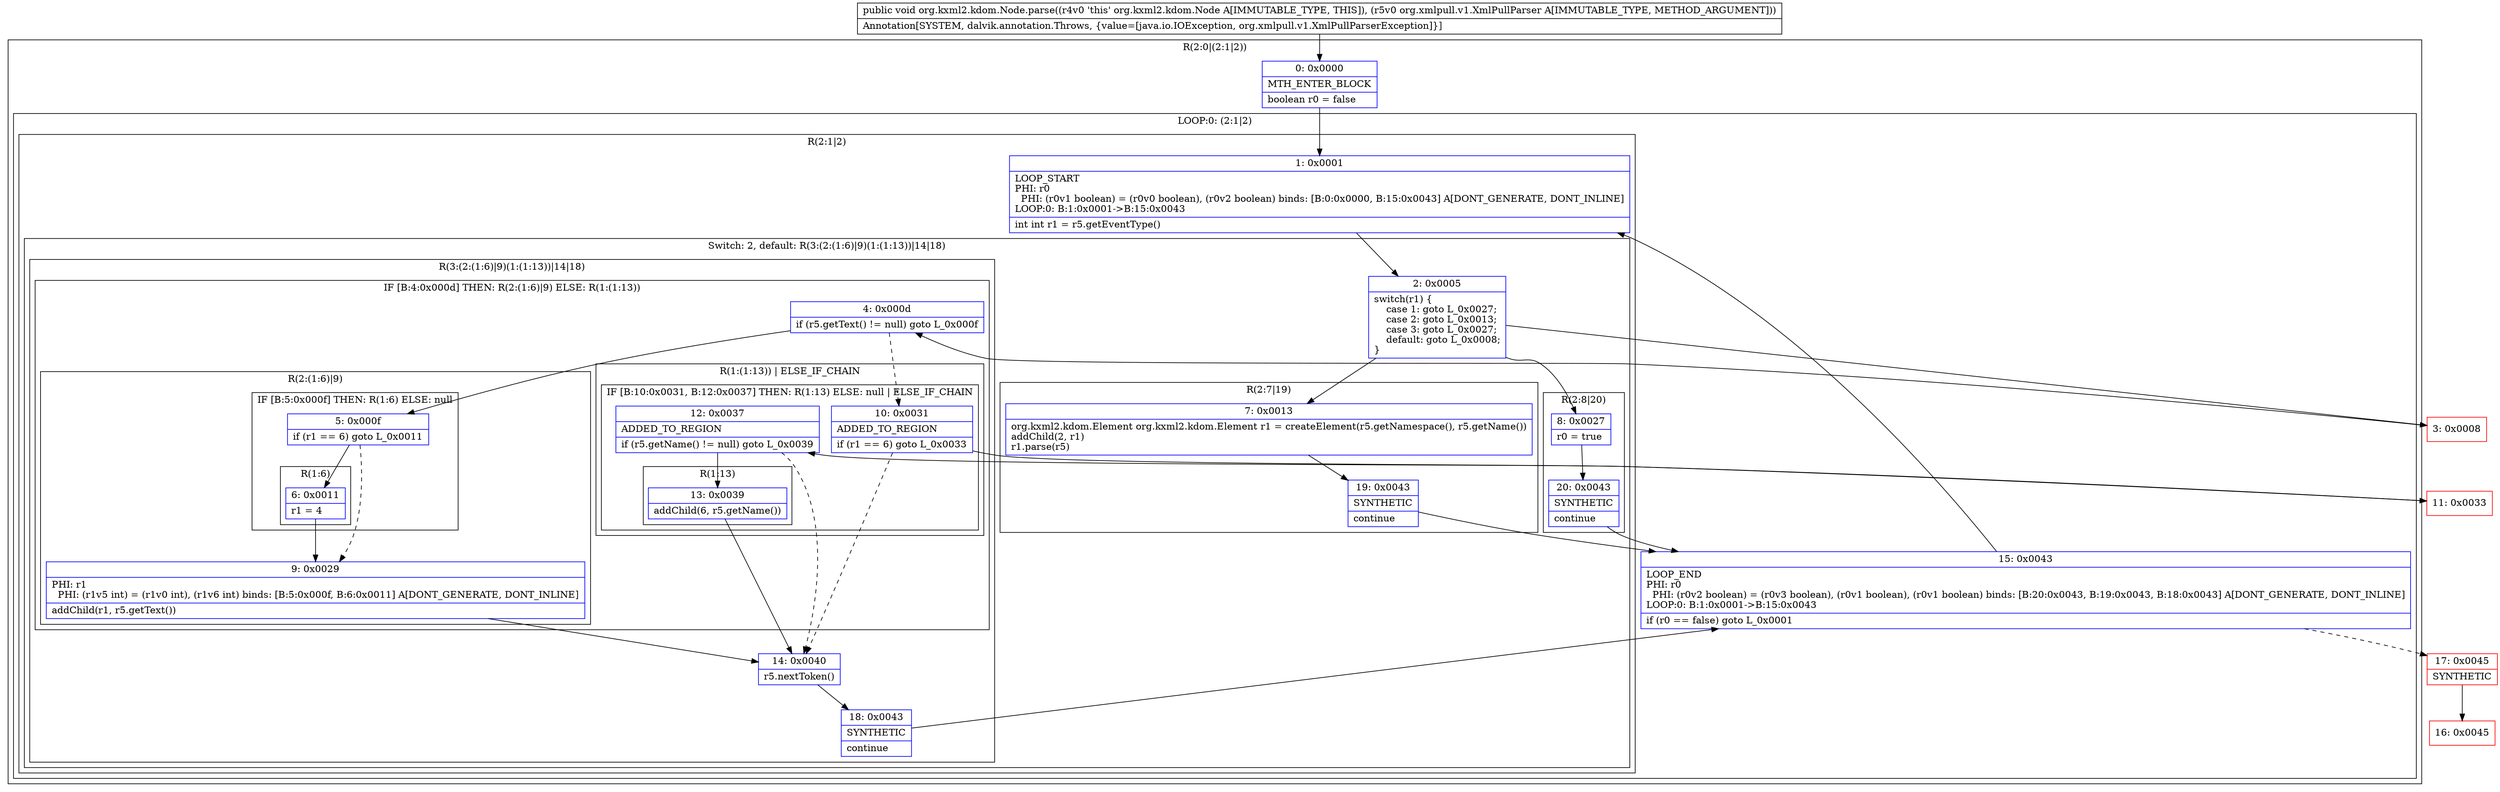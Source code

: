 digraph "CFG fororg.kxml2.kdom.Node.parse(Lorg\/xmlpull\/v1\/XmlPullParser;)V" {
subgraph cluster_Region_1154746163 {
label = "R(2:0|(2:1|2))";
node [shape=record,color=blue];
Node_0 [shape=record,label="{0\:\ 0x0000|MTH_ENTER_BLOCK\l|boolean r0 = false\l}"];
subgraph cluster_LoopRegion_1394790573 {
label = "LOOP:0: (2:1|2)";
node [shape=record,color=blue];
Node_15 [shape=record,label="{15\:\ 0x0043|LOOP_END\lPHI: r0 \l  PHI: (r0v2 boolean) = (r0v3 boolean), (r0v1 boolean), (r0v1 boolean) binds: [B:20:0x0043, B:19:0x0043, B:18:0x0043] A[DONT_GENERATE, DONT_INLINE]\lLOOP:0: B:1:0x0001\-\>B:15:0x0043\l|if (r0 == false) goto L_0x0001\l}"];
subgraph cluster_Region_206217057 {
label = "R(2:1|2)";
node [shape=record,color=blue];
Node_1 [shape=record,label="{1\:\ 0x0001|LOOP_START\lPHI: r0 \l  PHI: (r0v1 boolean) = (r0v0 boolean), (r0v2 boolean) binds: [B:0:0x0000, B:15:0x0043] A[DONT_GENERATE, DONT_INLINE]\lLOOP:0: B:1:0x0001\-\>B:15:0x0043\l|int int r1 = r5.getEventType()\l}"];
subgraph cluster_SwitchRegion_984719587 {
label = "Switch: 2, default: R(3:(2:(1:6)|9)(1:(1:13))|14|18)";
node [shape=record,color=blue];
Node_2 [shape=record,label="{2\:\ 0x0005|switch(r1) \{\l    case 1: goto L_0x0027;\l    case 2: goto L_0x0013;\l    case 3: goto L_0x0027;\l    default: goto L_0x0008;\l\}\l}"];
subgraph cluster_Region_648974814 {
label = "R(2:8|20)";
node [shape=record,color=blue];
Node_8 [shape=record,label="{8\:\ 0x0027|r0 = true\l}"];
Node_20 [shape=record,label="{20\:\ 0x0043|SYNTHETIC\l|continue\l}"];
}
subgraph cluster_Region_1735228549 {
label = "R(2:7|19)";
node [shape=record,color=blue];
Node_7 [shape=record,label="{7\:\ 0x0013|org.kxml2.kdom.Element org.kxml2.kdom.Element r1 = createElement(r5.getNamespace(), r5.getName())\laddChild(2, r1)\lr1.parse(r5)\l}"];
Node_19 [shape=record,label="{19\:\ 0x0043|SYNTHETIC\l|continue\l}"];
}
subgraph cluster_Region_1294839465 {
label = "R(3:(2:(1:6)|9)(1:(1:13))|14|18)";
node [shape=record,color=blue];
subgraph cluster_IfRegion_1374405699 {
label = "IF [B:4:0x000d] THEN: R(2:(1:6)|9) ELSE: R(1:(1:13))";
node [shape=record,color=blue];
Node_4 [shape=record,label="{4\:\ 0x000d|if (r5.getText() != null) goto L_0x000f\l}"];
subgraph cluster_Region_1357670595 {
label = "R(2:(1:6)|9)";
node [shape=record,color=blue];
subgraph cluster_IfRegion_2136189088 {
label = "IF [B:5:0x000f] THEN: R(1:6) ELSE: null";
node [shape=record,color=blue];
Node_5 [shape=record,label="{5\:\ 0x000f|if (r1 == 6) goto L_0x0011\l}"];
subgraph cluster_Region_1757674564 {
label = "R(1:6)";
node [shape=record,color=blue];
Node_6 [shape=record,label="{6\:\ 0x0011|r1 = 4\l}"];
}
}
Node_9 [shape=record,label="{9\:\ 0x0029|PHI: r1 \l  PHI: (r1v5 int) = (r1v0 int), (r1v6 int) binds: [B:5:0x000f, B:6:0x0011] A[DONT_GENERATE, DONT_INLINE]\l|addChild(r1, r5.getText())\l}"];
}
subgraph cluster_Region_368932497 {
label = "R(1:(1:13)) | ELSE_IF_CHAIN\l";
node [shape=record,color=blue];
subgraph cluster_IfRegion_658149820 {
label = "IF [B:10:0x0031, B:12:0x0037] THEN: R(1:13) ELSE: null | ELSE_IF_CHAIN\l";
node [shape=record,color=blue];
Node_10 [shape=record,label="{10\:\ 0x0031|ADDED_TO_REGION\l|if (r1 == 6) goto L_0x0033\l}"];
Node_12 [shape=record,label="{12\:\ 0x0037|ADDED_TO_REGION\l|if (r5.getName() != null) goto L_0x0039\l}"];
subgraph cluster_Region_632418665 {
label = "R(1:13)";
node [shape=record,color=blue];
Node_13 [shape=record,label="{13\:\ 0x0039|addChild(6, r5.getName())\l}"];
}
}
}
}
Node_14 [shape=record,label="{14\:\ 0x0040|r5.nextToken()\l}"];
Node_18 [shape=record,label="{18\:\ 0x0043|SYNTHETIC\l|continue\l}"];
}
}
}
}
}
Node_3 [shape=record,color=red,label="{3\:\ 0x0008}"];
Node_11 [shape=record,color=red,label="{11\:\ 0x0033}"];
Node_16 [shape=record,color=red,label="{16\:\ 0x0045}"];
Node_17 [shape=record,color=red,label="{17\:\ 0x0045|SYNTHETIC\l}"];
MethodNode[shape=record,label="{public void org.kxml2.kdom.Node.parse((r4v0 'this' org.kxml2.kdom.Node A[IMMUTABLE_TYPE, THIS]), (r5v0 org.xmlpull.v1.XmlPullParser A[IMMUTABLE_TYPE, METHOD_ARGUMENT]))  | Annotation[SYSTEM, dalvik.annotation.Throws, \{value=[java.io.IOException, org.xmlpull.v1.XmlPullParserException]\}]\l}"];
MethodNode -> Node_0;
Node_0 -> Node_1;
Node_15 -> Node_1;
Node_15 -> Node_17[style=dashed];
Node_1 -> Node_2;
Node_2 -> Node_3;
Node_2 -> Node_7;
Node_2 -> Node_8;
Node_8 -> Node_20;
Node_20 -> Node_15;
Node_7 -> Node_19;
Node_19 -> Node_15;
Node_4 -> Node_5;
Node_4 -> Node_10[style=dashed];
Node_5 -> Node_6;
Node_5 -> Node_9[style=dashed];
Node_6 -> Node_9;
Node_9 -> Node_14;
Node_10 -> Node_11;
Node_10 -> Node_14[style=dashed];
Node_12 -> Node_13;
Node_12 -> Node_14[style=dashed];
Node_13 -> Node_14;
Node_14 -> Node_18;
Node_18 -> Node_15;
Node_3 -> Node_4;
Node_11 -> Node_12;
Node_17 -> Node_16;
}

